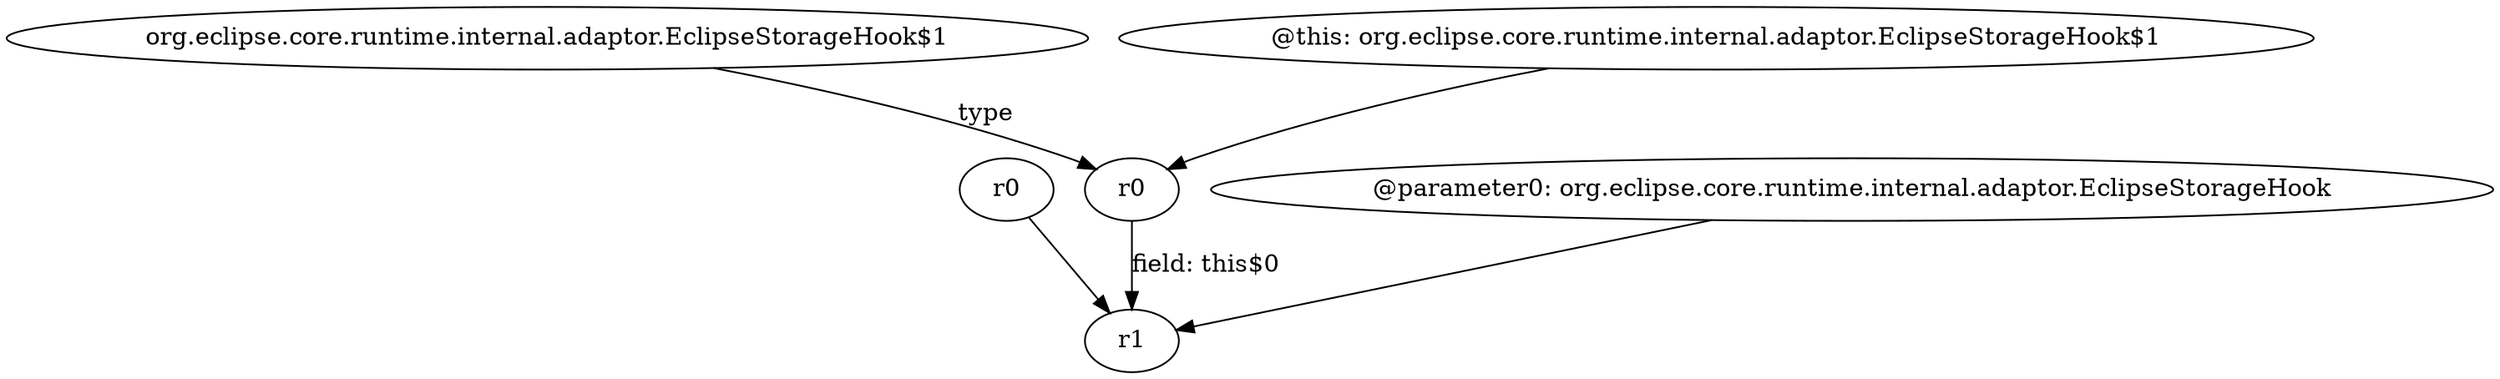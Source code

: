 digraph g {
0[label="r0"]
1[label="r1"]
0->1[label=""]
2[label="org.eclipse.core.runtime.internal.adaptor.EclipseStorageHook$1"]
3[label="r0"]
2->3[label="type"]
4[label="@this: org.eclipse.core.runtime.internal.adaptor.EclipseStorageHook$1"]
4->3[label=""]
5[label="@parameter0: org.eclipse.core.runtime.internal.adaptor.EclipseStorageHook"]
5->1[label=""]
3->1[label="field: this$0"]
}